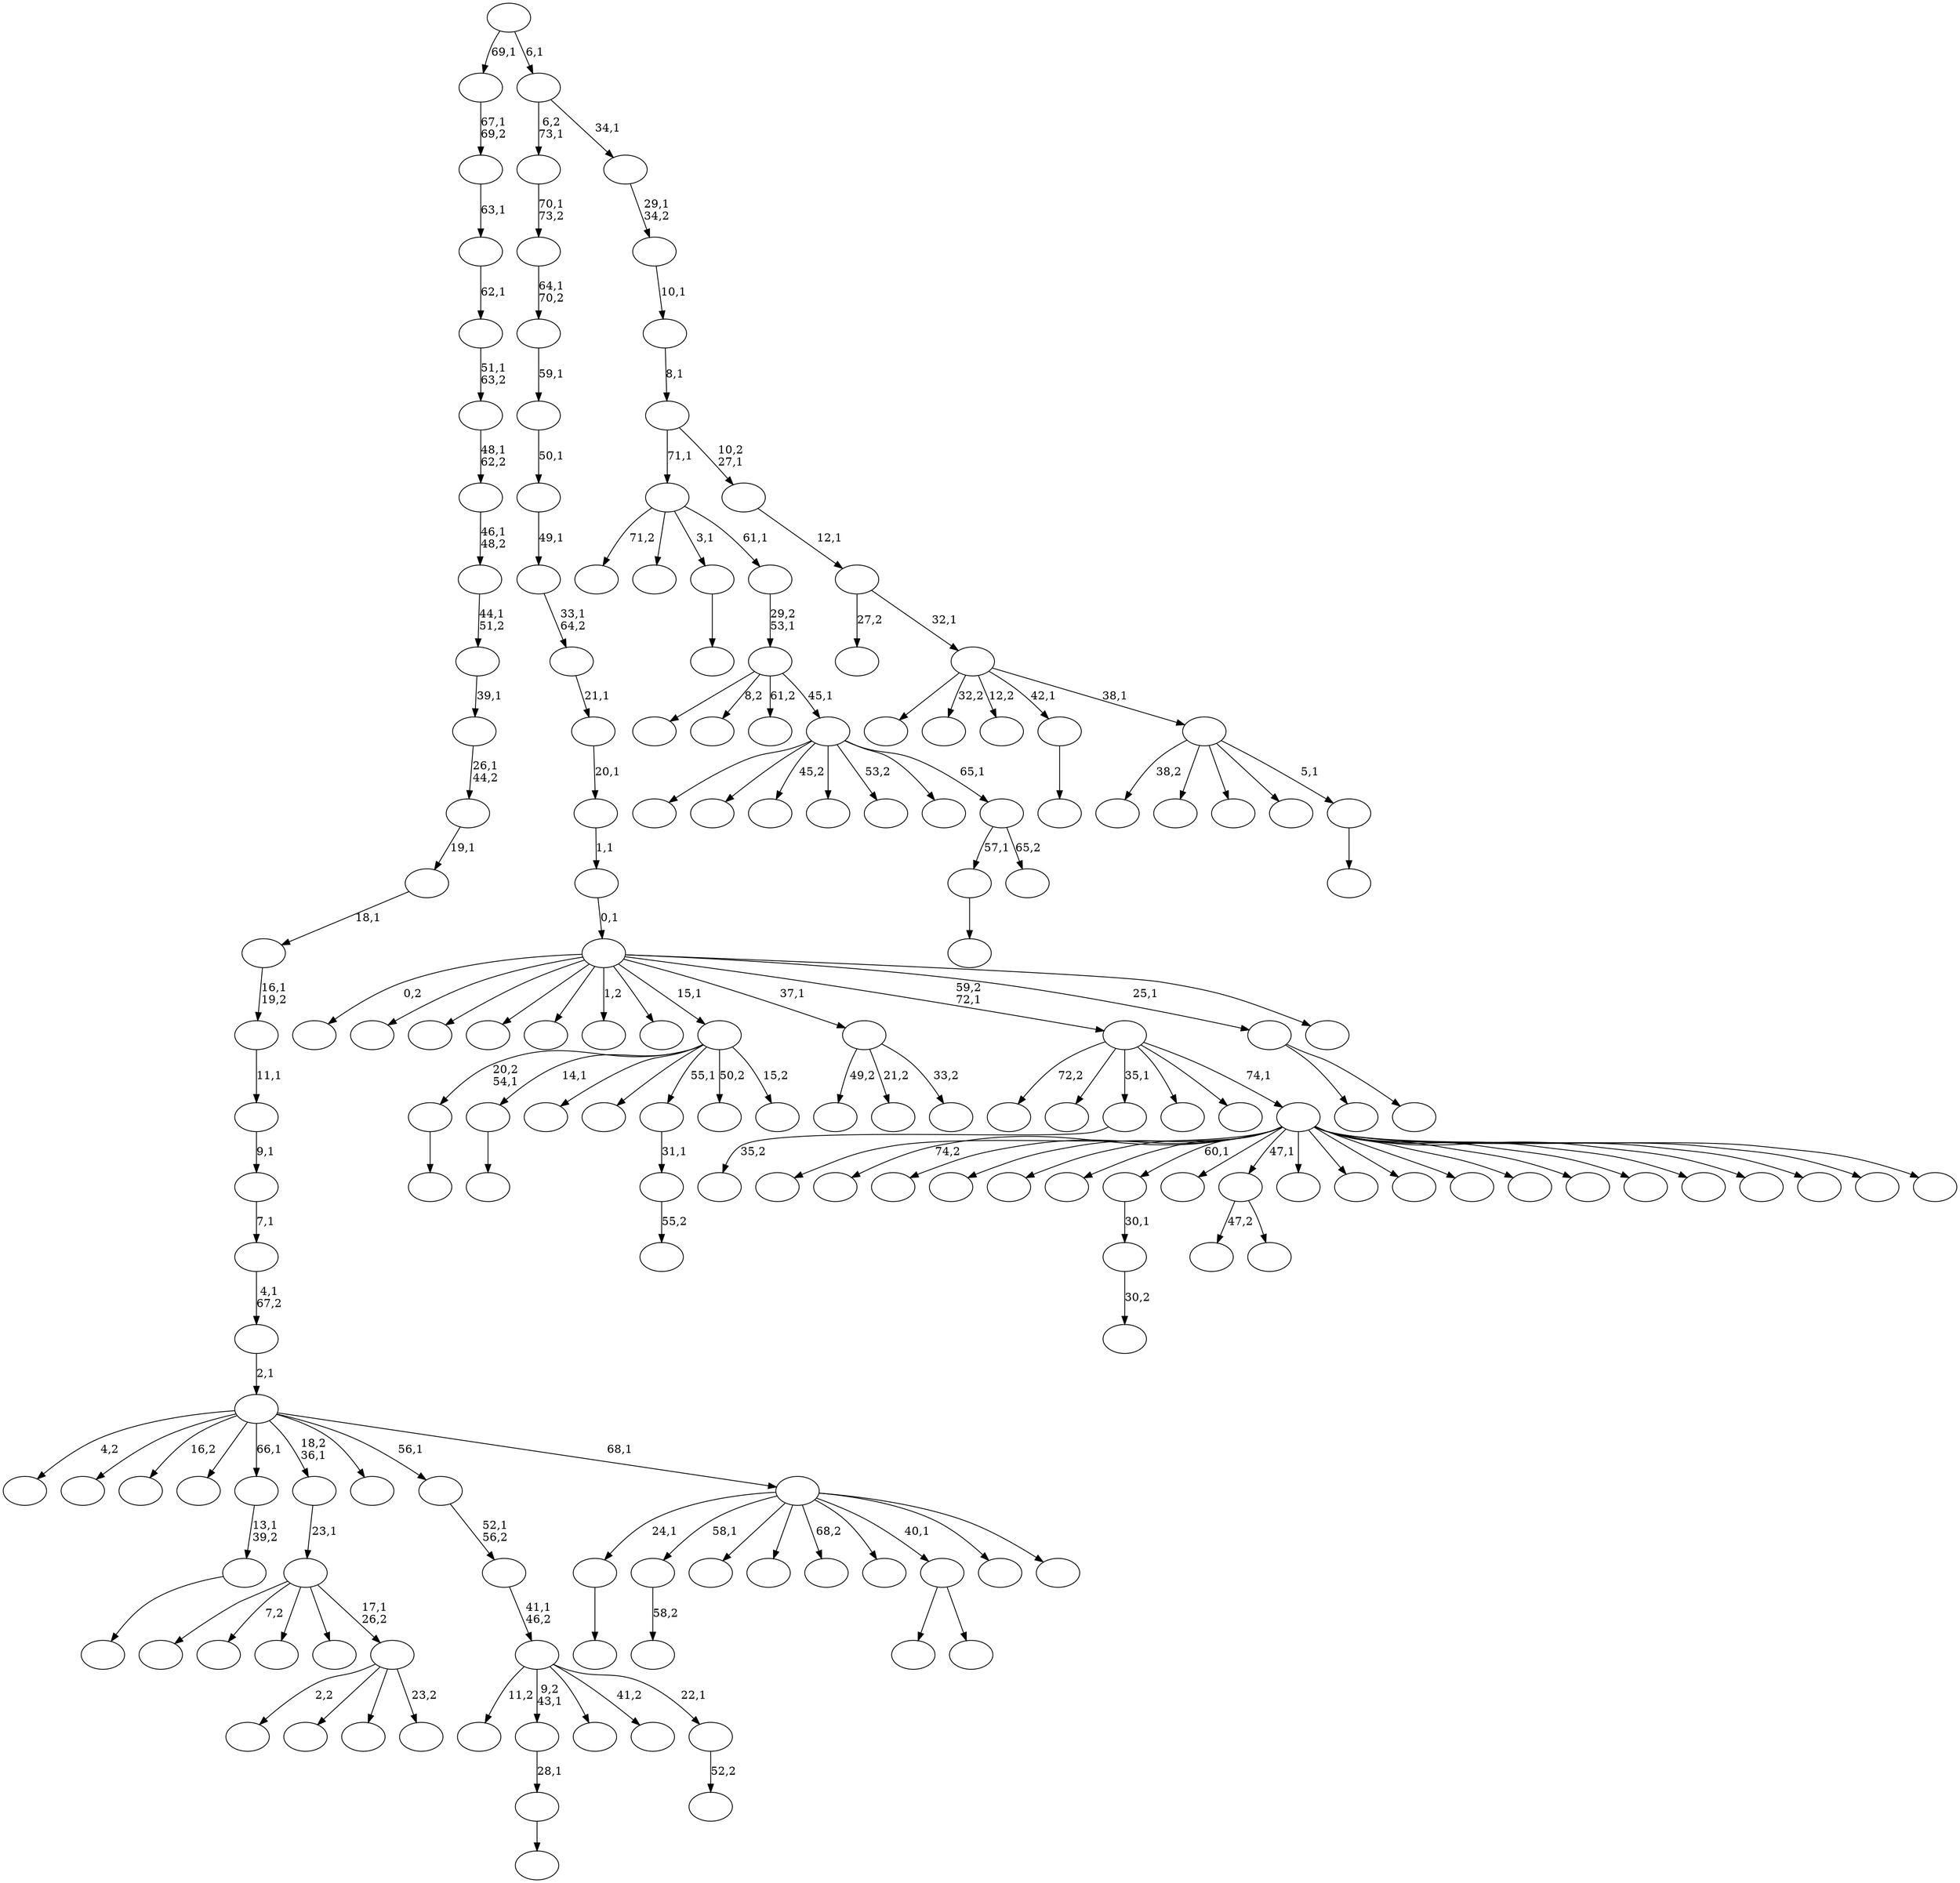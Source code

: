 digraph T {
	175 [label=""]
	174 [label=""]
	173 [label=""]
	172 [label=""]
	171 [label=""]
	170 [label=""]
	169 [label=""]
	168 [label=""]
	167 [label=""]
	166 [label=""]
	165 [label=""]
	164 [label=""]
	163 [label=""]
	162 [label=""]
	161 [label=""]
	160 [label=""]
	159 [label=""]
	158 [label=""]
	157 [label=""]
	156 [label=""]
	155 [label=""]
	154 [label=""]
	153 [label=""]
	152 [label=""]
	151 [label=""]
	150 [label=""]
	149 [label=""]
	148 [label=""]
	147 [label=""]
	146 [label=""]
	145 [label=""]
	144 [label=""]
	143 [label=""]
	142 [label=""]
	141 [label=""]
	140 [label=""]
	139 [label=""]
	138 [label=""]
	137 [label=""]
	136 [label=""]
	135 [label=""]
	134 [label=""]
	133 [label=""]
	132 [label=""]
	131 [label=""]
	130 [label=""]
	129 [label=""]
	128 [label=""]
	127 [label=""]
	126 [label=""]
	125 [label=""]
	124 [label=""]
	123 [label=""]
	122 [label=""]
	121 [label=""]
	120 [label=""]
	119 [label=""]
	118 [label=""]
	117 [label=""]
	116 [label=""]
	115 [label=""]
	114 [label=""]
	113 [label=""]
	112 [label=""]
	111 [label=""]
	110 [label=""]
	109 [label=""]
	108 [label=""]
	107 [label=""]
	106 [label=""]
	105 [label=""]
	104 [label=""]
	103 [label=""]
	102 [label=""]
	101 [label=""]
	100 [label=""]
	99 [label=""]
	98 [label=""]
	97 [label=""]
	96 [label=""]
	95 [label=""]
	94 [label=""]
	93 [label=""]
	92 [label=""]
	91 [label=""]
	90 [label=""]
	89 [label=""]
	88 [label=""]
	87 [label=""]
	86 [label=""]
	85 [label=""]
	84 [label=""]
	83 [label=""]
	82 [label=""]
	81 [label=""]
	80 [label=""]
	79 [label=""]
	78 [label=""]
	77 [label=""]
	76 [label=""]
	75 [label=""]
	74 [label=""]
	73 [label=""]
	72 [label=""]
	71 [label=""]
	70 [label=""]
	69 [label=""]
	68 [label=""]
	67 [label=""]
	66 [label=""]
	65 [label=""]
	64 [label=""]
	63 [label=""]
	62 [label=""]
	61 [label=""]
	60 [label=""]
	59 [label=""]
	58 [label=""]
	57 [label=""]
	56 [label=""]
	55 [label=""]
	54 [label=""]
	53 [label=""]
	52 [label=""]
	51 [label=""]
	50 [label=""]
	49 [label=""]
	48 [label=""]
	47 [label=""]
	46 [label=""]
	45 [label=""]
	44 [label=""]
	43 [label=""]
	42 [label=""]
	41 [label=""]
	40 [label=""]
	39 [label=""]
	38 [label=""]
	37 [label=""]
	36 [label=""]
	35 [label=""]
	34 [label=""]
	33 [label=""]
	32 [label=""]
	31 [label=""]
	30 [label=""]
	29 [label=""]
	28 [label=""]
	27 [label=""]
	26 [label=""]
	25 [label=""]
	24 [label=""]
	23 [label=""]
	22 [label=""]
	21 [label=""]
	20 [label=""]
	19 [label=""]
	18 [label=""]
	17 [label=""]
	16 [label=""]
	15 [label=""]
	14 [label=""]
	13 [label=""]
	12 [label=""]
	11 [label=""]
	10 [label=""]
	9 [label=""]
	8 [label=""]
	7 [label=""]
	6 [label=""]
	5 [label=""]
	4 [label=""]
	3 [label=""]
	2 [label=""]
	1 [label=""]
	0 [label=""]
	171 -> 172 [label=""]
	159 -> 160 [label=""]
	154 -> 155 [label="30,2"]
	153 -> 154 [label="30,1"]
	147 -> 148 [label=""]
	142 -> 175 [label="47,2"]
	142 -> 143 [label=""]
	136 -> 137 [label="58,2"]
	134 -> 135 [label=""]
	119 -> 120 [label="35,2"]
	104 -> 105 [label=""]
	103 -> 104 [label="28,1"]
	99 -> 100 [label="55,2"]
	98 -> 99 [label="31,1"]
	89 -> 90 [label=""]
	88 -> 89 [label="13,1\n39,2"]
	82 -> 94 [label=""]
	82 -> 83 [label=""]
	77 -> 171 [label="20,2\n54,1"]
	77 -> 159 [label="14,1"]
	77 -> 128 [label=""]
	77 -> 121 [label=""]
	77 -> 98 [label="55,1"]
	77 -> 96 [label="50,2"]
	77 -> 78 [label="15,2"]
	72 -> 73 [label=""]
	70 -> 173 [label="49,2"]
	70 -> 163 [label="21,2"]
	70 -> 71 [label="33,2"]
	68 -> 149 [label="2,2"]
	68 -> 131 [label=""]
	68 -> 95 [label=""]
	68 -> 69 [label="23,2"]
	67 -> 174 [label=""]
	67 -> 122 [label="7,2"]
	67 -> 102 [label=""]
	67 -> 87 [label=""]
	67 -> 68 [label="17,1\n26,2"]
	66 -> 67 [label="23,1"]
	63 -> 64 [label=""]
	58 -> 170 [label=""]
	58 -> 165 [label="74,2"]
	58 -> 164 [label=""]
	58 -> 162 [label=""]
	58 -> 158 [label=""]
	58 -> 156 [label=""]
	58 -> 153 [label="60,1"]
	58 -> 150 [label=""]
	58 -> 142 [label="47,1"]
	58 -> 139 [label=""]
	58 -> 127 [label=""]
	58 -> 125 [label=""]
	58 -> 110 [label=""]
	58 -> 107 [label=""]
	58 -> 101 [label=""]
	58 -> 92 [label=""]
	58 -> 85 [label=""]
	58 -> 76 [label=""]
	58 -> 74 [label=""]
	58 -> 60 [label=""]
	58 -> 59 [label=""]
	57 -> 124 [label="72,2"]
	57 -> 123 [label=""]
	57 -> 119 [label="35,1"]
	57 -> 118 [label=""]
	57 -> 116 [label=""]
	57 -> 58 [label="74,1"]
	55 -> 134 [label="57,1"]
	55 -> 56 [label="65,2"]
	54 -> 169 [label=""]
	54 -> 166 [label=""]
	54 -> 115 [label="45,2"]
	54 -> 111 [label=""]
	54 -> 106 [label="53,2"]
	54 -> 84 [label=""]
	54 -> 55 [label="65,1"]
	53 -> 140 [label=""]
	53 -> 129 [label="8,2"]
	53 -> 80 [label="61,2"]
	53 -> 54 [label="45,1"]
	52 -> 53 [label="29,2\n53,1"]
	51 -> 146 [label="71,2"]
	51 -> 91 [label=""]
	51 -> 72 [label="3,1"]
	51 -> 52 [label="61,1"]
	49 -> 114 [label=""]
	49 -> 50 [label=""]
	47 -> 48 [label="52,2"]
	46 -> 145 [label="11,2"]
	46 -> 103 [label="9,2\n43,1"]
	46 -> 79 [label=""]
	46 -> 75 [label="41,2"]
	46 -> 47 [label="22,1"]
	45 -> 46 [label="41,1\n46,2"]
	44 -> 45 [label="52,1\n56,2"]
	42 -> 147 [label="24,1"]
	42 -> 136 [label="58,1"]
	42 -> 126 [label=""]
	42 -> 112 [label=""]
	42 -> 108 [label="68,2"]
	42 -> 93 [label=""]
	42 -> 82 [label="40,1"]
	42 -> 62 [label=""]
	42 -> 43 [label=""]
	41 -> 161 [label="4,2"]
	41 -> 132 [label=""]
	41 -> 117 [label="16,2"]
	41 -> 113 [label=""]
	41 -> 88 [label="66,1"]
	41 -> 66 [label="18,2\n36,1"]
	41 -> 61 [label=""]
	41 -> 44 [label="56,1"]
	41 -> 42 [label="68,1"]
	40 -> 41 [label="2,1"]
	39 -> 40 [label="4,1\n67,2"]
	38 -> 39 [label="7,1"]
	37 -> 38 [label="9,1"]
	36 -> 37 [label="11,1"]
	35 -> 36 [label="16,1\n19,2"]
	34 -> 35 [label="18,1"]
	33 -> 34 [label="19,1"]
	32 -> 33 [label="26,1\n44,2"]
	31 -> 32 [label="39,1"]
	30 -> 31 [label="44,1\n51,2"]
	29 -> 30 [label="46,1\n48,2"]
	28 -> 29 [label="48,1\n62,2"]
	27 -> 28 [label="51,1\n63,2"]
	26 -> 27 [label="62,1"]
	25 -> 26 [label="63,1"]
	24 -> 25 [label="67,1\n69,2"]
	22 -> 167 [label="0,2"]
	22 -> 157 [label=""]
	22 -> 151 [label=""]
	22 -> 144 [label=""]
	22 -> 109 [label=""]
	22 -> 97 [label="1,2"]
	22 -> 81 [label=""]
	22 -> 77 [label="15,1"]
	22 -> 70 [label="37,1"]
	22 -> 57 [label="59,2\n72,1"]
	22 -> 49 [label="25,1"]
	22 -> 23 [label=""]
	21 -> 22 [label="0,1"]
	20 -> 21 [label="1,1"]
	19 -> 20 [label="20,1"]
	18 -> 19 [label="21,1"]
	17 -> 18 [label="33,1\n64,2"]
	16 -> 17 [label="49,1"]
	15 -> 16 [label="50,1"]
	14 -> 15 [label="59,1"]
	13 -> 14 [label="64,1\n70,2"]
	12 -> 13 [label="70,1\n73,2"]
	10 -> 11 [label=""]
	9 -> 152 [label="38,2"]
	9 -> 138 [label=""]
	9 -> 130 [label=""]
	9 -> 86 [label=""]
	9 -> 10 [label="5,1"]
	8 -> 168 [label=""]
	8 -> 141 [label="32,2"]
	8 -> 133 [label="12,2"]
	8 -> 63 [label="42,1"]
	8 -> 9 [label="38,1"]
	7 -> 65 [label="27,2"]
	7 -> 8 [label="32,1"]
	6 -> 7 [label="12,1"]
	5 -> 51 [label="71,1"]
	5 -> 6 [label="10,2\n27,1"]
	4 -> 5 [label="8,1"]
	3 -> 4 [label="10,1"]
	2 -> 3 [label="29,1\n34,2"]
	1 -> 12 [label="6,2\n73,1"]
	1 -> 2 [label="34,1"]
	0 -> 24 [label="69,1"]
	0 -> 1 [label="6,1"]
}
